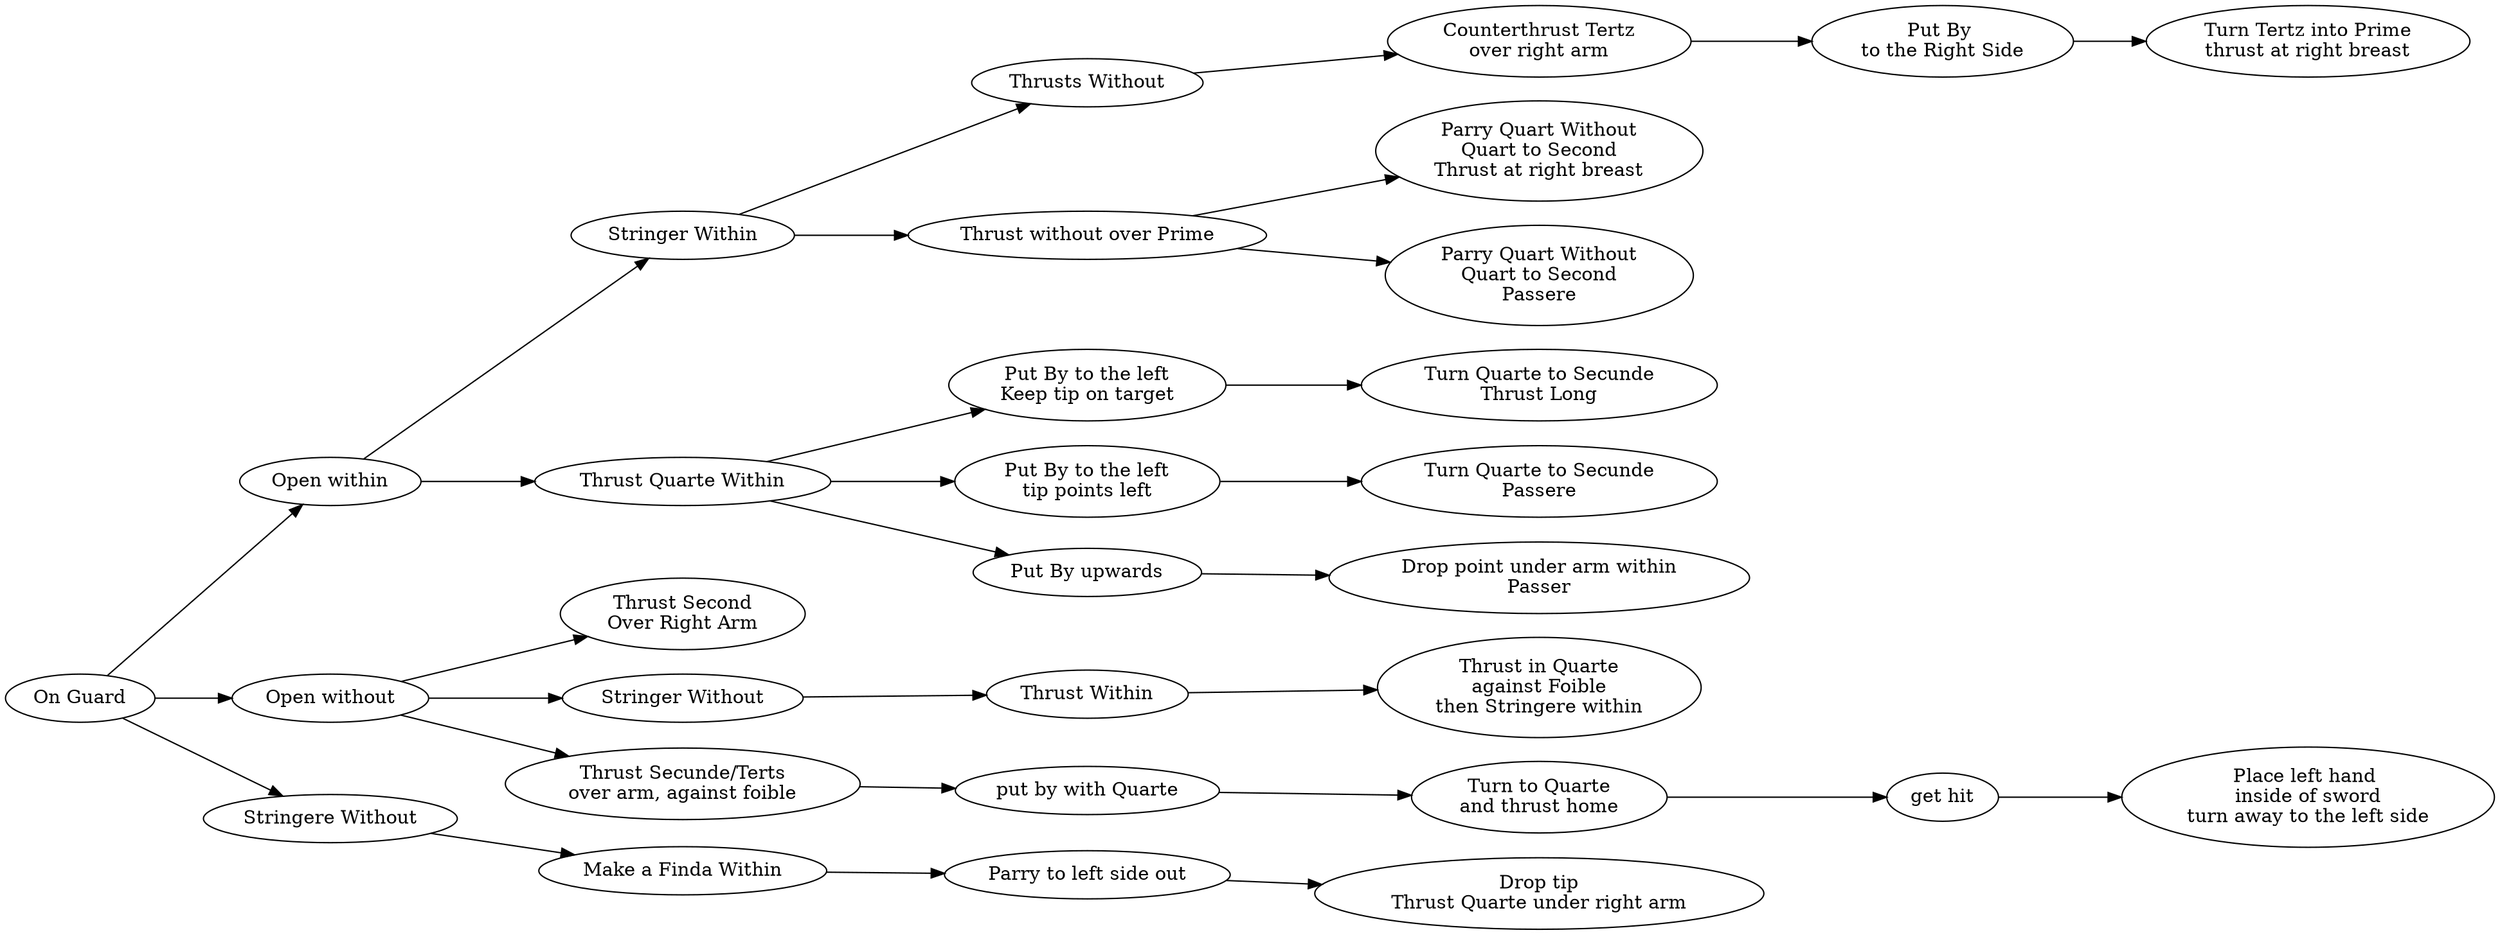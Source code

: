 digraph pallas_armata_flowchart {

	rankdir=LR;

onGuard [label="On Guard" fillcolor=blue]      // Starting position
stringerIn [label="Stringer Within" fillcolor=blue]  // node E
extendInThird [label="Counterthrust Tertz\nover right arm" fillcolor=blue]
passiere [label="Turn Tertz into Prime\nthrust at right breast" fillcolor=blue]

openWithin [label="Open within" fillcolor=red] // edge B->E
onGuard->openWithin
openWithin->stringerIn 
thrustsWithout [label="Thrusts Without" fillcolor=red]
stringerIn->thrustsWithout
thrustsWithout->extendInThird
putByRight [label="Put By \nto the Right Side" fillcolor=red]
extendInThird->putByRight
putByRight->passiere

parryQuartWithoutThrust [label="Parry Quart Without\nQuart to Second\nThrust at right breast" fillcolor=blue]
thrustWithoutOverPrime [label="Thrust without over Prime" fillcolor=red]
stringerIn->thrustWithoutOverPrime
thrustWithoutOverPrime->parryQuartWithoutThrust

parryQuartWithoutPass [label="Parry Quart Without\nQuart to Second\nPassere" fillcolor=blue]
thrustWithoutOverPrime->parryQuartWithoutPass

thrustWithout [label="Thrust Second\nOver Right Arm" fillcolor=blue]
openWithout  [label="Open without" fillcolor=red] // edge B->E
openWithout->thrustWithout

thrustIn [label="Thrust Quarte Within" fillcolor=blue]
openWithin->thrustIn 
angulateSecunde [label="Turn Quarte to Secunde\nThrust Long" fillcolor=blue]
putByToLeftTOT [label="Put By to the left\nKeep tip on target" fillcolor=red]
thrustIn->putByToLeftTOT
putByToLeftTOT->angulateSecunde 
passereSecunde [label="Turn Quarte to Secunde\nPassere" fillcolor=blue]
putByToLeftTTL [label="Put By to the left\ntip points left" fillcolor=red]
thrustIn->putByToLeftTTL
putByToLeftTTL->passereSecunde 
passereQuarte [label="Drop point under arm within\nPasser" fillcolor=blue]
putByUp [label="Put By upwards" fillcolor=red]
thrustIn->putByUp
putByUp->passereQuarte 

stringerWithout [label="Stringer Without" fillcolor=blue]  // node E
openWithout->stringerWithout
thrustQuarteOnWeak [label="Thrust in Quarte\nagainst Foible\nthen Stringere within" fillcolor=blue]
thrustWithin [label="Thrust Within" fillcolor=red]
stringerWithout->thrustWithin
thrustWithin->thrustQuarteOnWeak

findaWithin [label="Make a Finda Within" fillcolor=blue]
stringerWithout2 [label="Stringere Without" fillcolor=red]
onGuard->stringerWithout2
stringerWithout2->findaWithin
thrustToRightFlank [label="Drop tip\nThrust Quarte under right arm" fillcolor=blue]
parryLeftOut [label="Parry to left side out" fillcolor=red]
findaWithin->parryLeftOut
parryLeftOut->thrustToRightFlank

thrustSecundeAgainstWeak [label="Thrust Secunde/Terts\nover arm, against foible" fillcolor=blue]
onGuard->openWithout
openWithout->thrustSecundeAgainstWeak
reversi [label="Turn to Quarte\nand thrust home" fillcolor=blue]
putByQuarte [label="put by with Quarte" fillcolor=red]
thrustSecundeAgainstWeak->putByQuarte
putByQuarte->reversi
disarm [label="Place left hand \ninside of sword\nturn away to the left side" fillcolor=blue]
getHit [label="get hit" fillcolor=red]
reversi->getHit
getHit->disarm
}
